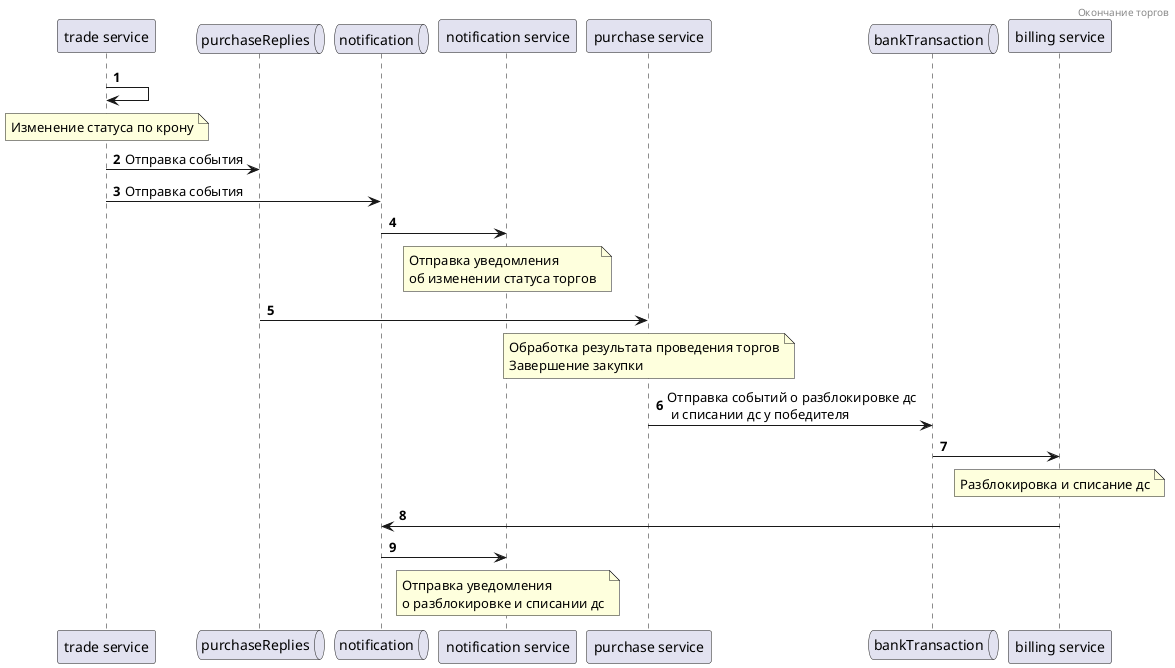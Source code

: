 @startuml
autonumber
header Окончание торгов

"trade service" -> "trade service"
note over "trade service"
    Изменение статуса по крону
end note
queue purchaseReplies
"trade service" -> purchaseReplies: Отправка события
queue notification
"trade service" -> notification: Отправка события

notification -> "notification service"
note over "notification service"
    Отправка уведомления
    об изменении статуса торгов
end note

purchaseReplies -> "purchase service"
note over "purchase service"
Обработка результата проведения торгов
Завершение закупки
end note

queue bankTransaction
"purchase service" -> bankTransaction: Отправка событий о разблокировке дс\n и списании дс у победителя

bankTransaction -> "billing service"
note over "billing service"
Разблокировка и списание дс
end note

"billing service" -> notification

notification -> "notification service"
note over "notification service"
    Отправка уведомления
    о разблокировке и списании дс
end note

@enduml